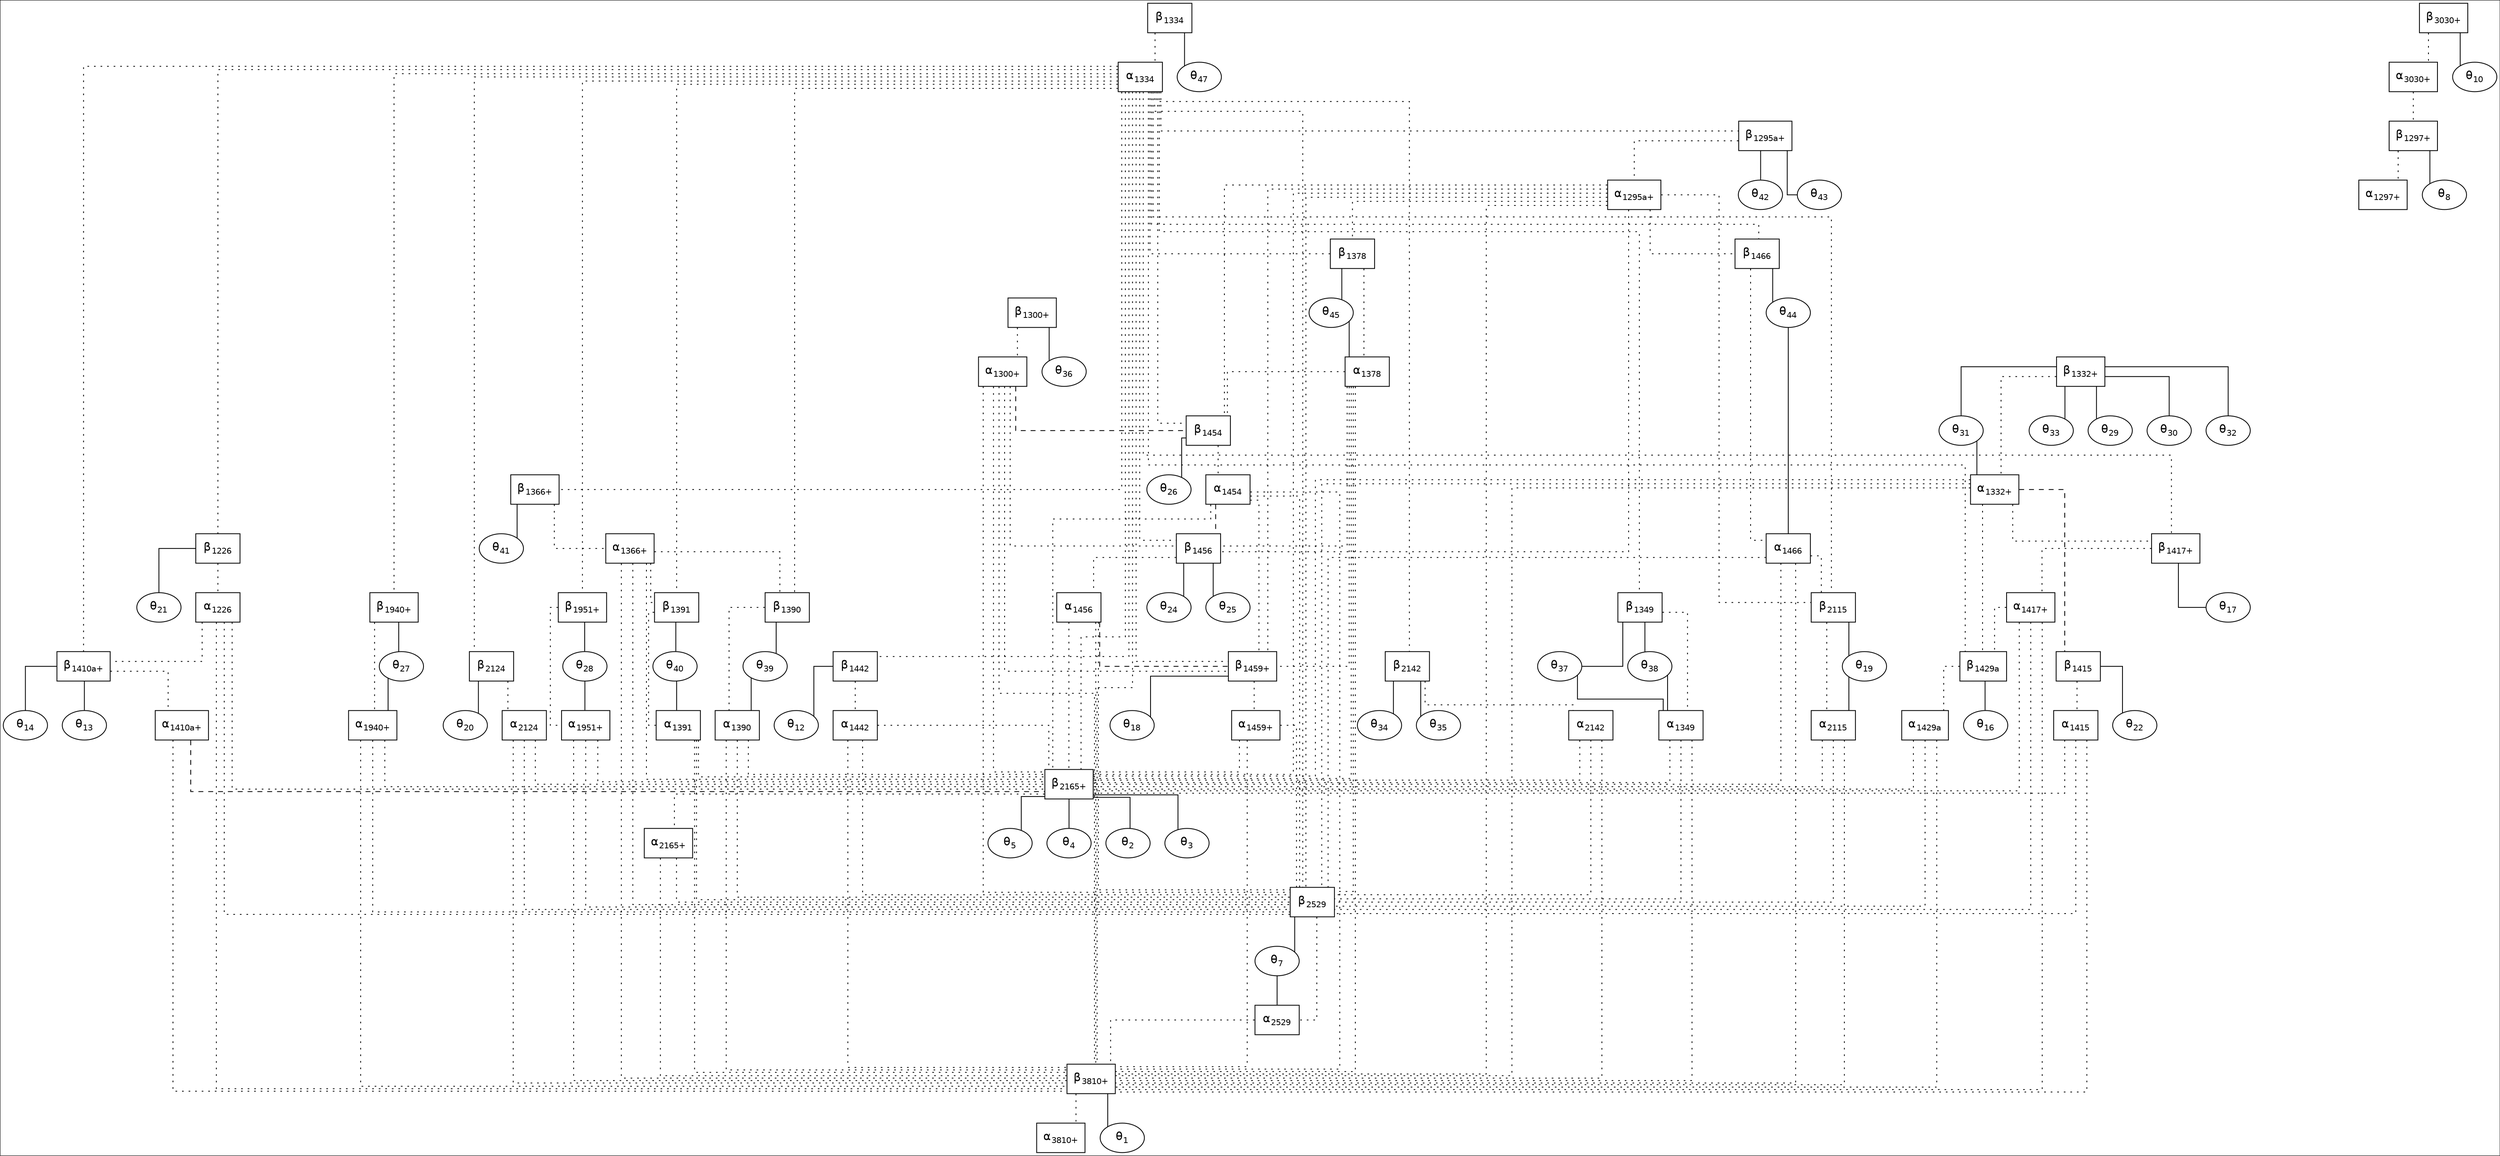 digraph to_dot {
  style="";
  colorscheme=set34;
  dpi="";
  margin="";
  bgcolor="/x11/white";
  fontname=helvetica;
  fontsize=18;
  fontcolor="/x11/black";
  splines=ortho;
  page="";
  size="";
  ratio="";
  label="";
  labelloc="";
  "alpha-3810+" [label=<&alpha;<FONT POINT-SIZE="12"><SUB>3810+</SUB></FONT>>] [shape=box] [style=filled] [fontname=helvetica] [fontsize=14] [colorscheme=set34] [color="/x11/black"] [fillcolor="/x11/white"] [fontcolor="/x11/black"];
  "beta-3810+" [label=<&beta;<FONT POINT-SIZE="12"><SUB>3810+</SUB></FONT>>] [shape=box] [style=filled] [fontname=helvetica] [fontsize=14] [colorscheme=set34] [color="/x11/black"] [fillcolor="/x11/white"] [fontcolor="/x11/black"];
  "theta-1" [label=<&theta;<FONT POINT-SIZE="12"><SUB>1</SUB></FONT>>] [shape=ellipse] [style=filled] [fontname=helvetica] [fontsize=14] [colorscheme=set34] [color="/x11/black"] [fillcolor="/x11/white"] [fontcolor="/x11/black"];
  "alpha-1297+" [label=<&alpha;<FONT POINT-SIZE="12"><SUB>1297+</SUB></FONT>>] [shape=box] [style=filled] [fontname=helvetica] [fontsize=14] [colorscheme=set34] [color="/x11/black"] [fillcolor="/x11/white"] [fontcolor="/x11/black"];
  "beta-1297+" [label=<&beta;<FONT POINT-SIZE="12"><SUB>1297+</SUB></FONT>>] [shape=box] [style=filled] [fontname=helvetica] [fontsize=14] [colorscheme=set34] [color="/x11/black"] [fillcolor="/x11/white"] [fontcolor="/x11/black"];
  "theta-8" [label=<&theta;<FONT POINT-SIZE="12"><SUB>8</SUB></FONT>>] [shape=ellipse] [style=filled] [fontname=helvetica] [fontsize=14] [colorscheme=set34] [color="/x11/black"] [fillcolor="/x11/white"] [fontcolor="/x11/black"];
  "alpha-3030+" [label=<&alpha;<FONT POINT-SIZE="12"><SUB>3030+</SUB></FONT>>] [shape=box] [style=filled] [fontname=helvetica] [fontsize=14] [colorscheme=set34] [color="/x11/black"] [fillcolor="/x11/white"] [fontcolor="/x11/black"];
  "beta-3030+" [label=<&beta;<FONT POINT-SIZE="12"><SUB>3030+</SUB></FONT>>] [shape=box] [style=filled] [fontname=helvetica] [fontsize=14] [colorscheme=set34] [color="/x11/black"] [fillcolor="/x11/white"] [fontcolor="/x11/black"];
  "theta-10" [label=<&theta;<FONT POINT-SIZE="12"><SUB>10</SUB></FONT>>] [shape=ellipse] [style=filled] [fontname=helvetica] [fontsize=14] [colorscheme=set34] [color="/x11/black"] [fillcolor="/x11/white"] [fontcolor="/x11/black"];
  "alpha-2165+" [label=<&alpha;<FONT POINT-SIZE="12"><SUB>2165+</SUB></FONT>>] [shape=box] [style=filled] [fontname=helvetica] [fontsize=14] [colorscheme=set34] [color="/x11/black"] [fillcolor="/x11/white"] [fontcolor="/x11/black"];
  "beta-2165+" [label=<&beta;<FONT POINT-SIZE="12"><SUB>2165+</SUB></FONT>>] [shape=box] [style=filled] [fontname=helvetica] [fontsize=14] [colorscheme=set34] [color="/x11/black"] [fillcolor="/x11/white"] [fontcolor="/x11/black"];
  "theta-5" [label=<&theta;<FONT POINT-SIZE="12"><SUB>5</SUB></FONT>>] [shape=ellipse] [style=filled] [fontname=helvetica] [fontsize=14] [colorscheme=set34] [color="/x11/black"] [fillcolor="/x11/white"] [fontcolor="/x11/black"];
  "theta-4" [label=<&theta;<FONT POINT-SIZE="12"><SUB>4</SUB></FONT>>] [shape=ellipse] [style=filled] [fontname=helvetica] [fontsize=14] [colorscheme=set34] [color="/x11/black"] [fillcolor="/x11/white"] [fontcolor="/x11/black"];
  "theta-2" [label=<&theta;<FONT POINT-SIZE="12"><SUB>2</SUB></FONT>>] [shape=ellipse] [style=filled] [fontname=helvetica] [fontsize=14] [colorscheme=set34] [color="/x11/black"] [fillcolor="/x11/white"] [fontcolor="/x11/black"];
  "theta-3" [label=<&theta;<FONT POINT-SIZE="12"><SUB>3</SUB></FONT>>] [shape=ellipse] [style=filled] [fontname=helvetica] [fontsize=14] [colorscheme=set34] [color="/x11/black"] [fillcolor="/x11/white"] [fontcolor="/x11/black"];
  "alpha-1951+" [label=<&alpha;<FONT POINT-SIZE="12"><SUB>1951+</SUB></FONT>>] [shape=box] [style=filled] [fontname=helvetica] [fontsize=14] [colorscheme=set34] [color="/x11/black"] [fillcolor="/x11/white"] [fontcolor="/x11/black"];
  "beta-1951+" [label=<&beta;<FONT POINT-SIZE="12"><SUB>1951+</SUB></FONT>>] [shape=box] [style=filled] [fontname=helvetica] [fontsize=14] [colorscheme=set34] [color="/x11/black"] [fillcolor="/x11/white"] [fontcolor="/x11/black"];
  "theta-28" [label=<&theta;<FONT POINT-SIZE="12"><SUB>28</SUB></FONT>>] [shape=ellipse] [style=filled] [fontname=helvetica] [fontsize=14] [colorscheme=set34] [color="/x11/black"] [fillcolor="/x11/white"] [fontcolor="/x11/black"];
  "alpha-1940+" [label=<&alpha;<FONT POINT-SIZE="12"><SUB>1940+</SUB></FONT>>] [shape=box] [style=filled] [fontname=helvetica] [fontsize=14] [colorscheme=set34] [color="/x11/black"] [fillcolor="/x11/white"] [fontcolor="/x11/black"];
  "beta-1940+" [label=<&beta;<FONT POINT-SIZE="12"><SUB>1940+</SUB></FONT>>] [shape=box] [style=filled] [fontname=helvetica] [fontsize=14] [colorscheme=set34] [color="/x11/black"] [fillcolor="/x11/white"] [fontcolor="/x11/black"];
  "theta-27" [label=<&theta;<FONT POINT-SIZE="12"><SUB>27</SUB></FONT>>] [shape=ellipse] [style=filled] [fontname=helvetica] [fontsize=14] [colorscheme=set34] [color="/x11/black"] [fillcolor="/x11/white"] [fontcolor="/x11/black"];
  "alpha-1459+" [label=<&alpha;<FONT POINT-SIZE="12"><SUB>1459+</SUB></FONT>>] [shape=box] [style=filled] [fontname=helvetica] [fontsize=14] [colorscheme=set34] [color="/x11/black"] [fillcolor="/x11/white"] [fontcolor="/x11/black"];
  "beta-1459+" [label=<&beta;<FONT POINT-SIZE="12"><SUB>1459+</SUB></FONT>>] [shape=box] [style=filled] [fontname=helvetica] [fontsize=14] [colorscheme=set34] [color="/x11/black"] [fillcolor="/x11/white"] [fontcolor="/x11/black"];
  "theta-18" [label=<&theta;<FONT POINT-SIZE="12"><SUB>18</SUB></FONT>>] [shape=ellipse] [style=filled] [fontname=helvetica] [fontsize=14] [colorscheme=set34] [color="/x11/black"] [fillcolor="/x11/white"] [fontcolor="/x11/black"];
  "alpha-1429a" [label=<&alpha;<FONT POINT-SIZE="12"><SUB>1429a</SUB></FONT>>] [shape=box] [style=filled] [fontname=helvetica] [fontsize=14] [colorscheme=set34] [color="/x11/black"] [fillcolor="/x11/white"] [fontcolor="/x11/black"];
  "beta-1429a" [label=<&beta;<FONT POINT-SIZE="12"><SUB>1429a</SUB></FONT>>] [shape=box] [style=filled] [fontname=helvetica] [fontsize=14] [colorscheme=set34] [color="/x11/black"] [fillcolor="/x11/white"] [fontcolor="/x11/black"];
  "theta-16" [label=<&theta;<FONT POINT-SIZE="12"><SUB>16</SUB></FONT>>] [shape=ellipse] [style=filled] [fontname=helvetica] [fontsize=14] [colorscheme=set34] [color="/x11/black"] [fillcolor="/x11/white"] [fontcolor="/x11/black"];
  "alpha-1417+" [label=<&alpha;<FONT POINT-SIZE="12"><SUB>1417+</SUB></FONT>>] [shape=box] [style=filled] [fontname=helvetica] [fontsize=14] [colorscheme=set34] [color="/x11/black"] [fillcolor="/x11/white"] [fontcolor="/x11/black"];
  "beta-1417+" [label=<&beta;<FONT POINT-SIZE="12"><SUB>1417+</SUB></FONT>>] [shape=box] [style=filled] [fontname=helvetica] [fontsize=14] [colorscheme=set34] [color="/x11/black"] [fillcolor="/x11/white"] [fontcolor="/x11/black"];
  "theta-17" [label=<&theta;<FONT POINT-SIZE="12"><SUB>17</SUB></FONT>>] [shape=ellipse] [style=filled] [fontname=helvetica] [fontsize=14] [colorscheme=set34] [color="/x11/black"] [fillcolor="/x11/white"] [fontcolor="/x11/black"];
  "alpha-1410a+" [label=<&alpha;<FONT POINT-SIZE="12"><SUB>1410a+</SUB></FONT>>] [shape=box] [style=filled] [fontname=helvetica] [fontsize=14] [colorscheme=set34] [color="/x11/black"] [fillcolor="/x11/white"] [fontcolor="/x11/black"];
  "beta-1410a+" [label=<&beta;<FONT POINT-SIZE="12"><SUB>1410a+</SUB></FONT>>] [shape=box] [style=filled] [fontname=helvetica] [fontsize=14] [colorscheme=set34] [color="/x11/black"] [fillcolor="/x11/white"] [fontcolor="/x11/black"];
  "theta-13" [label=<&theta;<FONT POINT-SIZE="12"><SUB>13</SUB></FONT>>] [shape=ellipse] [style=filled] [fontname=helvetica] [fontsize=14] [colorscheme=set34] [color="/x11/black"] [fillcolor="/x11/white"] [fontcolor="/x11/black"];
  "alpha-1300+" [label=<&alpha;<FONT POINT-SIZE="12"><SUB>1300+</SUB></FONT>>] [shape=box] [style=filled] [fontname=helvetica] [fontsize=14] [colorscheme=set34] [color="/x11/black"] [fillcolor="/x11/white"] [fontcolor="/x11/black"];
  "beta-1300+" [label=<&beta;<FONT POINT-SIZE="12"><SUB>1300+</SUB></FONT>>] [shape=box] [style=filled] [fontname=helvetica] [fontsize=14] [colorscheme=set34] [color="/x11/black"] [fillcolor="/x11/white"] [fontcolor="/x11/black"];
  "theta-36" [label=<&theta;<FONT POINT-SIZE="12"><SUB>36</SUB></FONT>>] [shape=ellipse] [style=filled] [fontname=helvetica] [fontsize=14] [colorscheme=set34] [color="/x11/black"] [fillcolor="/x11/white"] [fontcolor="/x11/black"];
  "alpha-1366+" [label=<&alpha;<FONT POINT-SIZE="12"><SUB>1366+</SUB></FONT>>] [shape=box] [style=filled] [fontname=helvetica] [fontsize=14] [colorscheme=set34] [color="/x11/black"] [fillcolor="/x11/white"] [fontcolor="/x11/black"];
  "beta-1366+" [label=<&beta;<FONT POINT-SIZE="12"><SUB>1366+</SUB></FONT>>] [shape=box] [style=filled] [fontname=helvetica] [fontsize=14] [colorscheme=set34] [color="/x11/black"] [fillcolor="/x11/white"] [fontcolor="/x11/black"];
  "theta-41" [label=<&theta;<FONT POINT-SIZE="12"><SUB>41</SUB></FONT>>] [shape=ellipse] [style=filled] [fontname=helvetica] [fontsize=14] [colorscheme=set34] [color="/x11/black"] [fillcolor="/x11/white"] [fontcolor="/x11/black"];
  "alpha-1295a+" [label=<&alpha;<FONT POINT-SIZE="12"><SUB>1295a+</SUB></FONT>>] [shape=box] [style=filled] [fontname=helvetica] [fontsize=14] [colorscheme=set34] [color="/x11/black"] [fillcolor="/x11/white"] [fontcolor="/x11/black"];
  "beta-1295a+" [label=<&beta;<FONT POINT-SIZE="12"><SUB>1295a+</SUB></FONT>>] [shape=box] [style=filled] [fontname=helvetica] [fontsize=14] [colorscheme=set34] [color="/x11/black"] [fillcolor="/x11/white"] [fontcolor="/x11/black"];
  "theta-42" [label=<&theta;<FONT POINT-SIZE="12"><SUB>42</SUB></FONT>>] [shape=ellipse] [style=filled] [fontname=helvetica] [fontsize=14] [colorscheme=set34] [color="/x11/black"] [fillcolor="/x11/white"] [fontcolor="/x11/black"];
  "theta-43" [label=<&theta;<FONT POINT-SIZE="12"><SUB>43</SUB></FONT>>] [shape=ellipse] [style=filled] [fontname=helvetica] [fontsize=14] [colorscheme=set34] [color="/x11/black"] [fillcolor="/x11/white"] [fontcolor="/x11/black"];
  "alpha-1332+" [label=<&alpha;<FONT POINT-SIZE="12"><SUB>1332+</SUB></FONT>>] [shape=box] [style=filled] [fontname=helvetica] [fontsize=14] [colorscheme=set34] [color="/x11/black"] [fillcolor="/x11/white"] [fontcolor="/x11/black"];
  "beta-1332+" [label=<&beta;<FONT POINT-SIZE="12"><SUB>1332+</SUB></FONT>>] [shape=box] [style=filled] [fontname=helvetica] [fontsize=14] [colorscheme=set34] [color="/x11/black"] [fillcolor="/x11/white"] [fontcolor="/x11/black"];
  "theta-33" [label=<&theta;<FONT POINT-SIZE="12"><SUB>33</SUB></FONT>>] [shape=ellipse] [style=filled] [fontname=helvetica] [fontsize=14] [colorscheme=set34] [color="/x11/black"] [fillcolor="/x11/white"] [fontcolor="/x11/black"];
  "theta-29" [label=<&theta;<FONT POINT-SIZE="12"><SUB>29</SUB></FONT>>] [shape=ellipse] [style=filled] [fontname=helvetica] [fontsize=14] [colorscheme=set34] [color="/x11/black"] [fillcolor="/x11/white"] [fontcolor="/x11/black"];
  "theta-30" [label=<&theta;<FONT POINT-SIZE="12"><SUB>30</SUB></FONT>>] [shape=ellipse] [style=filled] [fontname=helvetica] [fontsize=14] [colorscheme=set34] [color="/x11/black"] [fillcolor="/x11/white"] [fontcolor="/x11/black"];
  "theta-31" [label=<&theta;<FONT POINT-SIZE="12"><SUB>31</SUB></FONT>>] [shape=ellipse] [style=filled] [fontname=helvetica] [fontsize=14] [colorscheme=set34] [color="/x11/black"] [fillcolor="/x11/white"] [fontcolor="/x11/black"];
  "theta-32" [label=<&theta;<FONT POINT-SIZE="12"><SUB>32</SUB></FONT>>] [shape=ellipse] [style=filled] [fontname=helvetica] [fontsize=14] [colorscheme=set34] [color="/x11/black"] [fillcolor="/x11/white"] [fontcolor="/x11/black"];
  "alpha-2529" [label=<&alpha;<FONT POINT-SIZE="12"><SUB>2529</SUB></FONT>>] [shape=box] [style=filled] [fontname=helvetica] [fontsize=14] [colorscheme=set34] [color="/x11/black"] [fillcolor="/x11/white"] [fontcolor="/x11/black"];
  "beta-2529" [label=<&beta;<FONT POINT-SIZE="12"><SUB>2529</SUB></FONT>>] [shape=box] [style=filled] [fontname=helvetica] [fontsize=14] [colorscheme=set34] [color="/x11/black"] [fillcolor="/x11/white"] [fontcolor="/x11/black"];
  "theta-7" [label=<&theta;<FONT POINT-SIZE="12"><SUB>7</SUB></FONT>>] [shape=ellipse] [style=filled] [fontname=helvetica] [fontsize=14] [colorscheme=set34] [color="/x11/black"] [fillcolor="/x11/white"] [fontcolor="/x11/black"];
  "alpha-1442" [label=<&alpha;<FONT POINT-SIZE="12"><SUB>1442</SUB></FONT>>] [shape=box] [style=filled] [fontname=helvetica] [fontsize=14] [colorscheme=set34] [color="/x11/black"] [fillcolor="/x11/white"] [fontcolor="/x11/black"];
  "beta-1442" [label=<&beta;<FONT POINT-SIZE="12"><SUB>1442</SUB></FONT>>] [shape=box] [style=filled] [fontname=helvetica] [fontsize=14] [colorscheme=set34] [color="/x11/black"] [fillcolor="/x11/white"] [fontcolor="/x11/black"];
  "theta-12" [label=<&theta;<FONT POINT-SIZE="12"><SUB>12</SUB></FONT>>] [shape=ellipse] [style=filled] [fontname=helvetica] [fontsize=14] [colorscheme=set34] [color="/x11/black"] [fillcolor="/x11/white"] [fontcolor="/x11/black"];
  "theta-14" [label=<&theta;<FONT POINT-SIZE="12"><SUB>14</SUB></FONT>>] [shape=ellipse] [style=filled] [fontname=helvetica] [fontsize=14] [colorscheme=set34] [color="/x11/black"] [fillcolor="/x11/white"] [fontcolor="/x11/black"];
  "alpha-2115" [label=<&alpha;<FONT POINT-SIZE="12"><SUB>2115</SUB></FONT>>] [shape=box] [style=filled] [fontname=helvetica] [fontsize=14] [colorscheme=set34] [color="/x11/black"] [fillcolor="/x11/white"] [fontcolor="/x11/black"];
  "beta-2115" [label=<&beta;<FONT POINT-SIZE="12"><SUB>2115</SUB></FONT>>] [shape=box] [style=filled] [fontname=helvetica] [fontsize=14] [colorscheme=set34] [color="/x11/black"] [fillcolor="/x11/white"] [fontcolor="/x11/black"];
  "theta-19" [label=<&theta;<FONT POINT-SIZE="12"><SUB>19</SUB></FONT>>] [shape=ellipse] [style=filled] [fontname=helvetica] [fontsize=14] [colorscheme=set34] [color="/x11/black"] [fillcolor="/x11/white"] [fontcolor="/x11/black"];
  "alpha-2124" [label=<&alpha;<FONT POINT-SIZE="12"><SUB>2124</SUB></FONT>>] [shape=box] [style=filled] [fontname=helvetica] [fontsize=14] [colorscheme=set34] [color="/x11/black"] [fillcolor="/x11/white"] [fontcolor="/x11/black"];
  "beta-2124" [label=<&beta;<FONT POINT-SIZE="12"><SUB>2124</SUB></FONT>>] [shape=box] [style=filled] [fontname=helvetica] [fontsize=14] [colorscheme=set34] [color="/x11/black"] [fillcolor="/x11/white"] [fontcolor="/x11/black"];
  "theta-20" [label=<&theta;<FONT POINT-SIZE="12"><SUB>20</SUB></FONT>>] [shape=ellipse] [style=filled] [fontname=helvetica] [fontsize=14] [colorscheme=set34] [color="/x11/black"] [fillcolor="/x11/white"] [fontcolor="/x11/black"];
  "alpha-1226" [label=<&alpha;<FONT POINT-SIZE="12"><SUB>1226</SUB></FONT>>] [shape=box] [style=filled] [fontname=helvetica] [fontsize=14] [colorscheme=set34] [color="/x11/black"] [fillcolor="/x11/white"] [fontcolor="/x11/black"];
  "beta-1226" [label=<&beta;<FONT POINT-SIZE="12"><SUB>1226</SUB></FONT>>] [shape=box] [style=filled] [fontname=helvetica] [fontsize=14] [colorscheme=set34] [color="/x11/black"] [fillcolor="/x11/white"] [fontcolor="/x11/black"];
  "theta-21" [label=<&theta;<FONT POINT-SIZE="12"><SUB>21</SUB></FONT>>] [shape=ellipse] [style=filled] [fontname=helvetica] [fontsize=14] [colorscheme=set34] [color="/x11/black"] [fillcolor="/x11/white"] [fontcolor="/x11/black"];
  "alpha-1415" [label=<&alpha;<FONT POINT-SIZE="12"><SUB>1415</SUB></FONT>>] [shape=box] [style=filled] [fontname=helvetica] [fontsize=14] [colorscheme=set34] [color="/x11/black"] [fillcolor="/x11/white"] [fontcolor="/x11/black"];
  "beta-1415" [label=<&beta;<FONT POINT-SIZE="12"><SUB>1415</SUB></FONT>>] [shape=box] [style=filled] [fontname=helvetica] [fontsize=14] [colorscheme=set34] [color="/x11/black"] [fillcolor="/x11/white"] [fontcolor="/x11/black"];
  "theta-22" [label=<&theta;<FONT POINT-SIZE="12"><SUB>22</SUB></FONT>>] [shape=ellipse] [style=filled] [fontname=helvetica] [fontsize=14] [colorscheme=set34] [color="/x11/black"] [fillcolor="/x11/white"] [fontcolor="/x11/black"];
  "alpha-1456" [label=<&alpha;<FONT POINT-SIZE="12"><SUB>1456</SUB></FONT>>] [shape=box] [style=filled] [fontname=helvetica] [fontsize=14] [colorscheme=set34] [color="/x11/black"] [fillcolor="/x11/white"] [fontcolor="/x11/black"];
  "beta-1456" [label=<&beta;<FONT POINT-SIZE="12"><SUB>1456</SUB></FONT>>] [shape=box] [style=filled] [fontname=helvetica] [fontsize=14] [colorscheme=set34] [color="/x11/black"] [fillcolor="/x11/white"] [fontcolor="/x11/black"];
  "theta-24" [label=<&theta;<FONT POINT-SIZE="12"><SUB>24</SUB></FONT>>] [shape=ellipse] [style=filled] [fontname=helvetica] [fontsize=14] [colorscheme=set34] [color="/x11/black"] [fillcolor="/x11/white"] [fontcolor="/x11/black"];
  "theta-25" [label=<&theta;<FONT POINT-SIZE="12"><SUB>25</SUB></FONT>>] [shape=ellipse] [style=filled] [fontname=helvetica] [fontsize=14] [colorscheme=set34] [color="/x11/black"] [fillcolor="/x11/white"] [fontcolor="/x11/black"];
  "alpha-1454" [label=<&alpha;<FONT POINT-SIZE="12"><SUB>1454</SUB></FONT>>] [shape=box] [style=filled] [fontname=helvetica] [fontsize=14] [colorscheme=set34] [color="/x11/black"] [fillcolor="/x11/white"] [fontcolor="/x11/black"];
  "beta-1454" [label=<&beta;<FONT POINT-SIZE="12"><SUB>1454</SUB></FONT>>] [shape=box] [style=filled] [fontname=helvetica] [fontsize=14] [colorscheme=set34] [color="/x11/black"] [fillcolor="/x11/white"] [fontcolor="/x11/black"];
  "theta-26" [label=<&theta;<FONT POINT-SIZE="12"><SUB>26</SUB></FONT>>] [shape=ellipse] [style=filled] [fontname=helvetica] [fontsize=14] [colorscheme=set34] [color="/x11/black"] [fillcolor="/x11/white"] [fontcolor="/x11/black"];
  "alpha-2142" [label=<&alpha;<FONT POINT-SIZE="12"><SUB>2142</SUB></FONT>>] [shape=box] [style=filled] [fontname=helvetica] [fontsize=14] [colorscheme=set34] [color="/x11/black"] [fillcolor="/x11/white"] [fontcolor="/x11/black"];
  "beta-2142" [label=<&beta;<FONT POINT-SIZE="12"><SUB>2142</SUB></FONT>>] [shape=box] [style=filled] [fontname=helvetica] [fontsize=14] [colorscheme=set34] [color="/x11/black"] [fillcolor="/x11/white"] [fontcolor="/x11/black"];
  "theta-34" [label=<&theta;<FONT POINT-SIZE="12"><SUB>34</SUB></FONT>>] [shape=ellipse] [style=filled] [fontname=helvetica] [fontsize=14] [colorscheme=set34] [color="/x11/black"] [fillcolor="/x11/white"] [fontcolor="/x11/black"];
  "theta-35" [label=<&theta;<FONT POINT-SIZE="12"><SUB>35</SUB></FONT>>] [shape=ellipse] [style=filled] [fontname=helvetica] [fontsize=14] [colorscheme=set34] [color="/x11/black"] [fillcolor="/x11/white"] [fontcolor="/x11/black"];
  "alpha-1349" [label=<&alpha;<FONT POINT-SIZE="12"><SUB>1349</SUB></FONT>>] [shape=box] [style=filled] [fontname=helvetica] [fontsize=14] [colorscheme=set34] [color="/x11/black"] [fillcolor="/x11/white"] [fontcolor="/x11/black"];
  "beta-1349" [label=<&beta;<FONT POINT-SIZE="12"><SUB>1349</SUB></FONT>>] [shape=box] [style=filled] [fontname=helvetica] [fontsize=14] [colorscheme=set34] [color="/x11/black"] [fillcolor="/x11/white"] [fontcolor="/x11/black"];
  "theta-37" [label=<&theta;<FONT POINT-SIZE="12"><SUB>37</SUB></FONT>>] [shape=ellipse] [style=filled] [fontname=helvetica] [fontsize=14] [colorscheme=set34] [color="/x11/black"] [fillcolor="/x11/white"] [fontcolor="/x11/black"];
  "theta-38" [label=<&theta;<FONT POINT-SIZE="12"><SUB>38</SUB></FONT>>] [shape=ellipse] [style=filled] [fontname=helvetica] [fontsize=14] [colorscheme=set34] [color="/x11/black"] [fillcolor="/x11/white"] [fontcolor="/x11/black"];
  "alpha-1390" [label=<&alpha;<FONT POINT-SIZE="12"><SUB>1390</SUB></FONT>>] [shape=box] [style=filled] [fontname=helvetica] [fontsize=14] [colorscheme=set34] [color="/x11/black"] [fillcolor="/x11/white"] [fontcolor="/x11/black"];
  "beta-1390" [label=<&beta;<FONT POINT-SIZE="12"><SUB>1390</SUB></FONT>>] [shape=box] [style=filled] [fontname=helvetica] [fontsize=14] [colorscheme=set34] [color="/x11/black"] [fillcolor="/x11/white"] [fontcolor="/x11/black"];
  "theta-39" [label=<&theta;<FONT POINT-SIZE="12"><SUB>39</SUB></FONT>>] [shape=ellipse] [style=filled] [fontname=helvetica] [fontsize=14] [colorscheme=set34] [color="/x11/black"] [fillcolor="/x11/white"] [fontcolor="/x11/black"];
  "alpha-1391" [label=<&alpha;<FONT POINT-SIZE="12"><SUB>1391</SUB></FONT>>] [shape=box] [style=filled] [fontname=helvetica] [fontsize=14] [colorscheme=set34] [color="/x11/black"] [fillcolor="/x11/white"] [fontcolor="/x11/black"];
  "beta-1391" [label=<&beta;<FONT POINT-SIZE="12"><SUB>1391</SUB></FONT>>] [shape=box] [style=filled] [fontname=helvetica] [fontsize=14] [colorscheme=set34] [color="/x11/black"] [fillcolor="/x11/white"] [fontcolor="/x11/black"];
  "theta-40" [label=<&theta;<FONT POINT-SIZE="12"><SUB>40</SUB></FONT>>] [shape=ellipse] [style=filled] [fontname=helvetica] [fontsize=14] [colorscheme=set34] [color="/x11/black"] [fillcolor="/x11/white"] [fontcolor="/x11/black"];
  "alpha-1466" [label=<&alpha;<FONT POINT-SIZE="12"><SUB>1466</SUB></FONT>>] [shape=box] [style=filled] [fontname=helvetica] [fontsize=14] [colorscheme=set34] [color="/x11/black"] [fillcolor="/x11/white"] [fontcolor="/x11/black"];
  "beta-1466" [label=<&beta;<FONT POINT-SIZE="12"><SUB>1466</SUB></FONT>>] [shape=box] [style=filled] [fontname=helvetica] [fontsize=14] [colorscheme=set34] [color="/x11/black"] [fillcolor="/x11/white"] [fontcolor="/x11/black"];
  "theta-44" [label=<&theta;<FONT POINT-SIZE="12"><SUB>44</SUB></FONT>>] [shape=ellipse] [style=filled] [fontname=helvetica] [fontsize=14] [colorscheme=set34] [color="/x11/black"] [fillcolor="/x11/white"] [fontcolor="/x11/black"];
  "alpha-1378" [label=<&alpha;<FONT POINT-SIZE="12"><SUB>1378</SUB></FONT>>] [shape=box] [style=filled] [fontname=helvetica] [fontsize=14] [colorscheme=set34] [color="/x11/black"] [fillcolor="/x11/white"] [fontcolor="/x11/black"];
  "beta-1378" [label=<&beta;<FONT POINT-SIZE="12"><SUB>1378</SUB></FONT>>] [shape=box] [style=filled] [fontname=helvetica] [fontsize=14] [colorscheme=set34] [color="/x11/black"] [fillcolor="/x11/white"] [fontcolor="/x11/black"];
  "theta-45" [label=<&theta;<FONT POINT-SIZE="12"><SUB>45</SUB></FONT>>] [shape=ellipse] [style=filled] [fontname=helvetica] [fontsize=14] [colorscheme=set34] [color="/x11/black"] [fillcolor="/x11/white"] [fontcolor="/x11/black"];
  "alpha-1334" [label=<&alpha;<FONT POINT-SIZE="12"><SUB>1334</SUB></FONT>>] [shape=box] [style=filled] [fontname=helvetica] [fontsize=14] [colorscheme=set34] [color="/x11/black"] [fillcolor="/x11/white"] [fontcolor="/x11/black"];
  "beta-1334" [label=<&beta;<FONT POINT-SIZE="12"><SUB>1334</SUB></FONT>>] [shape=box] [style=filled] [fontname=helvetica] [fontsize=14] [colorscheme=set34] [color="/x11/black"] [fillcolor="/x11/white"] [fontcolor="/x11/black"];
  "theta-47" [label=<&theta;<FONT POINT-SIZE="12"><SUB>47</SUB></FONT>>] [shape=ellipse] [style=filled] [fontname=helvetica] [fontsize=14] [colorscheme=set34] [color="/x11/black"] [fillcolor="/x11/white"] [fontcolor="/x11/black"];
 "beta-3810+" -> "alpha-3810+" [style=dotted] [label=""] [arrowhead=none] [colorscheme=set34] [color="/x11/black"] [fontname=helvetica] [fontsize=14] [fontcolor="/x11/black"];
 "beta-1297+" -> "alpha-1297+" [style=dotted] [label=""] [arrowhead=none] [colorscheme=set34] [color="/x11/black"] [fontname=helvetica] [fontsize=14] [fontcolor="/x11/black"];
 "beta-3030+" -> "alpha-3030+" [style=dotted] [label=""] [arrowhead=none] [colorscheme=set34] [color="/x11/black"] [fontname=helvetica] [fontsize=14] [fontcolor="/x11/black"];
 "beta-2165+" -> "alpha-2165+" [style=dotted] [label=""] [arrowhead=none] [colorscheme=set34] [color="/x11/black"] [fontname=helvetica] [fontsize=14] [fontcolor="/x11/black"];
 "beta-1951+" -> "alpha-1951+" [style=dotted] [label=""] [arrowhead=none] [colorscheme=set34] [color="/x11/black"] [fontname=helvetica] [fontsize=14] [fontcolor="/x11/black"];
 "beta-1940+" -> "alpha-1940+" [style=dotted] [label=""] [arrowhead=none] [colorscheme=set34] [color="/x11/black"] [fontname=helvetica] [fontsize=14] [fontcolor="/x11/black"];
 "beta-1459+" -> "alpha-1459+" [style=dotted] [label=""] [arrowhead=none] [colorscheme=set34] [color="/x11/black"] [fontname=helvetica] [fontsize=14] [fontcolor="/x11/black"];
 "beta-1429a" -> "alpha-1429a" [style=dotted] [label=""] [arrowhead=none] [colorscheme=set34] [color="/x11/black"] [fontname=helvetica] [fontsize=14] [fontcolor="/x11/black"];
 "beta-1417+" -> "alpha-1417+" [style=dotted] [label=""] [arrowhead=none] [colorscheme=set34] [color="/x11/black"] [fontname=helvetica] [fontsize=14] [fontcolor="/x11/black"];
 "beta-1410a+" -> "alpha-1410a+" [style=dotted] [label=""] [arrowhead=none] [colorscheme=set34] [color="/x11/black"] [fontname=helvetica] [fontsize=14] [fontcolor="/x11/black"];
 "beta-1300+" -> "alpha-1300+" [style=dotted] [label=""] [arrowhead=none] [colorscheme=set34] [color="/x11/black"] [fontname=helvetica] [fontsize=14] [fontcolor="/x11/black"];
 "beta-1366+" -> "alpha-1366+" [style=dotted] [label=""] [arrowhead=none] [colorscheme=set34] [color="/x11/black"] [fontname=helvetica] [fontsize=14] [fontcolor="/x11/black"];
 "beta-1295a+" -> "alpha-1295a+" [style=dotted] [label=""] [arrowhead=none] [colorscheme=set34] [color="/x11/black"] [fontname=helvetica] [fontsize=14] [fontcolor="/x11/black"];
 "beta-1332+" -> "alpha-1332+" [style=dotted] [label=""] [arrowhead=none] [colorscheme=set34] [color="/x11/black"] [fontname=helvetica] [fontsize=14] [fontcolor="/x11/black"];
 "beta-2529" -> "alpha-2529" [style=dotted] [label=""] [arrowhead=none] [colorscheme=set34] [color="/x11/black"] [fontname=helvetica] [fontsize=14] [fontcolor="/x11/black"];
 "beta-1442" -> "alpha-1442" [style=dotted] [label=""] [arrowhead=none] [colorscheme=set34] [color="/x11/black"] [fontname=helvetica] [fontsize=14] [fontcolor="/x11/black"];
 "beta-2115" -> "alpha-2115" [style=dotted] [label=""] [arrowhead=none] [colorscheme=set34] [color="/x11/black"] [fontname=helvetica] [fontsize=14] [fontcolor="/x11/black"];
 "beta-2124" -> "alpha-2124" [style=dotted] [label=""] [arrowhead=none] [colorscheme=set34] [color="/x11/black"] [fontname=helvetica] [fontsize=14] [fontcolor="/x11/black"];
 "beta-1226" -> "alpha-1226" [style=dotted] [label=""] [arrowhead=none] [colorscheme=set34] [color="/x11/black"] [fontname=helvetica] [fontsize=14] [fontcolor="/x11/black"];
 "beta-1415" -> "alpha-1415" [style=dotted] [label=""] [arrowhead=none] [colorscheme=set34] [color="/x11/black"] [fontname=helvetica] [fontsize=14] [fontcolor="/x11/black"];
 "beta-1456" -> "alpha-1456" [style=dotted] [label=""] [arrowhead=none] [colorscheme=set34] [color="/x11/black"] [fontname=helvetica] [fontsize=14] [fontcolor="/x11/black"];
 "beta-1454" -> "alpha-1454" [style=dotted] [label=""] [arrowhead=none] [colorscheme=set34] [color="/x11/black"] [fontname=helvetica] [fontsize=14] [fontcolor="/x11/black"];
 "beta-2142" -> "alpha-2142" [style=dotted] [label=""] [arrowhead=none] [colorscheme=set34] [color="/x11/black"] [fontname=helvetica] [fontsize=14] [fontcolor="/x11/black"];
 "beta-1349" -> "alpha-1349" [style=dotted] [label=""] [arrowhead=none] [colorscheme=set34] [color="/x11/black"] [fontname=helvetica] [fontsize=14] [fontcolor="/x11/black"];
 "beta-1390" -> "alpha-1390" [style=dotted] [label=""] [arrowhead=none] [colorscheme=set34] [color="/x11/black"] [fontname=helvetica] [fontsize=14] [fontcolor="/x11/black"];
 "beta-1391" -> "alpha-1391" [style=dotted] [label=""] [arrowhead=none] [colorscheme=set34] [color="/x11/black"] [fontname=helvetica] [fontsize=14] [fontcolor="/x11/black"];
 "beta-1466" -> "alpha-1466" [style=dotted] [label=""] [arrowhead=none] [colorscheme=set34] [color="/x11/black"] [fontname=helvetica] [fontsize=14] [fontcolor="/x11/black"];
 "beta-1378" -> "alpha-1378" [style=dotted] [label=""] [arrowhead=none] [colorscheme=set34] [color="/x11/black"] [fontname=helvetica] [fontsize=14] [fontcolor="/x11/black"];
 "beta-1334" -> "alpha-1334" [style=dotted] [label=""] [arrowhead=none] [colorscheme=set34] [color="/x11/black"] [fontname=helvetica] [fontsize=14] [fontcolor="/x11/black"];
 "beta-3810+" -> "theta-1" [style=solid] [label=""] [arrowhead=none] [colorscheme=set34] [color="/x11/black"] [fontname=helvetica] [fontsize=14] [fontcolor="/x11/black"];
 "beta-1297+" -> "theta-8" [style=solid] [label=""] [arrowhead=none] [colorscheme=set34] [color="/x11/black"] [fontname=helvetica] [fontsize=14] [fontcolor="/x11/black"];
 "beta-3030+" -> "theta-10" [style=solid] [label=""] [arrowhead=none] [colorscheme=set34] [color="/x11/black"] [fontname=helvetica] [fontsize=14] [fontcolor="/x11/black"];
 "beta-2165+" -> "theta-5" [style=solid] [label=""] [arrowhead=none] [colorscheme=set34] [color="/x11/black"] [fontname=helvetica] [fontsize=14] [fontcolor="/x11/black"];
 "beta-2165+" -> "theta-4" [style=solid] [label=""] [arrowhead=none] [colorscheme=set34] [color="/x11/black"] [fontname=helvetica] [fontsize=14] [fontcolor="/x11/black"];
 "beta-2165+" -> "theta-2" [style=solid] [label=""] [arrowhead=none] [colorscheme=set34] [color="/x11/black"] [fontname=helvetica] [fontsize=14] [fontcolor="/x11/black"];
 "beta-2165+" -> "theta-3" [style=solid] [label=""] [arrowhead=none] [colorscheme=set34] [color="/x11/black"] [fontname=helvetica] [fontsize=14] [fontcolor="/x11/black"];
 "beta-1951+" -> "theta-28" [style=solid] [label=""] [arrowhead=none] [colorscheme=set34] [color="/x11/black"] [fontname=helvetica] [fontsize=14] [fontcolor="/x11/black"];
 "theta-28" -> "alpha-1951+" [style=solid] [label=""] [arrowhead=none] [colorscheme=set34] [color="/x11/black"] [fontname=helvetica] [fontsize=14] [fontcolor="/x11/black"];
 "beta-1940+" -> "theta-27" [style=solid] [label=""] [arrowhead=none] [colorscheme=set34] [color="/x11/black"] [fontname=helvetica] [fontsize=14] [fontcolor="/x11/black"];
 "theta-27" -> "alpha-1940+" [style=solid] [label=""] [arrowhead=none] [colorscheme=set34] [color="/x11/black"] [fontname=helvetica] [fontsize=14] [fontcolor="/x11/black"];
 "beta-1459+" -> "theta-18" [style=solid] [label=""] [arrowhead=none] [colorscheme=set34] [color="/x11/black"] [fontname=helvetica] [fontsize=14] [fontcolor="/x11/black"];
 "beta-1429a" -> "theta-16" [style=solid] [label=""] [arrowhead=none] [colorscheme=set34] [color="/x11/black"] [fontname=helvetica] [fontsize=14] [fontcolor="/x11/black"];
 "beta-1417+" -> "theta-17" [style=solid] [label=""] [arrowhead=none] [colorscheme=set34] [color="/x11/black"] [fontname=helvetica] [fontsize=14] [fontcolor="/x11/black"];
 "beta-1410a+" -> "theta-13" [style=solid] [label=""] [arrowhead=none] [colorscheme=set34] [color="/x11/black"] [fontname=helvetica] [fontsize=14] [fontcolor="/x11/black"];
 "beta-1300+" -> "theta-36" [style=solid] [label=""] [arrowhead=none] [colorscheme=set34] [color="/x11/black"] [fontname=helvetica] [fontsize=14] [fontcolor="/x11/black"];
 "beta-1366+" -> "theta-41" [style=solid] [label=""] [arrowhead=none] [colorscheme=set34] [color="/x11/black"] [fontname=helvetica] [fontsize=14] [fontcolor="/x11/black"];
 "beta-1295a+" -> "theta-42" [style=solid] [label=""] [arrowhead=none] [colorscheme=set34] [color="/x11/black"] [fontname=helvetica] [fontsize=14] [fontcolor="/x11/black"];
 "beta-1295a+" -> "theta-43" [style=solid] [label=""] [arrowhead=none] [colorscheme=set34] [color="/x11/black"] [fontname=helvetica] [fontsize=14] [fontcolor="/x11/black"];
 "beta-1332+" -> "theta-33" [style=solid] [label=""] [arrowhead=none] [colorscheme=set34] [color="/x11/black"] [fontname=helvetica] [fontsize=14] [fontcolor="/x11/black"];
 "beta-1332+" -> "theta-29" [style=solid] [label=""] [arrowhead=none] [colorscheme=set34] [color="/x11/black"] [fontname=helvetica] [fontsize=14] [fontcolor="/x11/black"];
 "beta-1332+" -> "theta-30" [style=solid] [label=""] [arrowhead=none] [colorscheme=set34] [color="/x11/black"] [fontname=helvetica] [fontsize=14] [fontcolor="/x11/black"];
 "beta-1332+" -> "theta-31" [style=solid] [label=""] [arrowhead=none] [colorscheme=set34] [color="/x11/black"] [fontname=helvetica] [fontsize=14] [fontcolor="/x11/black"];
 "theta-31" -> "alpha-1332+" [style=solid] [label=""] [arrowhead=none] [colorscheme=set34] [color="/x11/black"] [fontname=helvetica] [fontsize=14] [fontcolor="/x11/black"];
 "beta-1332+" -> "theta-32" [style=solid] [label=""] [arrowhead=none] [colorscheme=set34] [color="/x11/black"] [fontname=helvetica] [fontsize=14] [fontcolor="/x11/black"];
 "beta-2529" -> "theta-7" [style=solid] [label=""] [arrowhead=none] [colorscheme=set34] [color="/x11/black"] [fontname=helvetica] [fontsize=14] [fontcolor="/x11/black"];
 "theta-7" -> "alpha-2529" [style=solid] [label=""] [arrowhead=none] [colorscheme=set34] [color="/x11/black"] [fontname=helvetica] [fontsize=14] [fontcolor="/x11/black"];
 "beta-1442" -> "theta-12" [style=solid] [label=""] [arrowhead=none] [colorscheme=set34] [color="/x11/black"] [fontname=helvetica] [fontsize=14] [fontcolor="/x11/black"];
 "beta-1410a+" -> "theta-14" [style=solid] [label=""] [arrowhead=none] [colorscheme=set34] [color="/x11/black"] [fontname=helvetica] [fontsize=14] [fontcolor="/x11/black"];
 "beta-2115" -> "theta-19" [style=solid] [label=""] [arrowhead=none] [colorscheme=set34] [color="/x11/black"] [fontname=helvetica] [fontsize=14] [fontcolor="/x11/black"];
 "theta-19" -> "alpha-2115" [style=solid] [label=""] [arrowhead=none] [colorscheme=set34] [color="/x11/black"] [fontname=helvetica] [fontsize=14] [fontcolor="/x11/black"];
 "beta-2124" -> "theta-20" [style=solid] [label=""] [arrowhead=none] [colorscheme=set34] [color="/x11/black"] [fontname=helvetica] [fontsize=14] [fontcolor="/x11/black"];
 "beta-1226" -> "theta-21" [style=solid] [label=""] [arrowhead=none] [colorscheme=set34] [color="/x11/black"] [fontname=helvetica] [fontsize=14] [fontcolor="/x11/black"];
 "beta-1415" -> "theta-22" [style=solid] [label=""] [arrowhead=none] [colorscheme=set34] [color="/x11/black"] [fontname=helvetica] [fontsize=14] [fontcolor="/x11/black"];
 "beta-1456" -> "theta-24" [style=solid] [label=""] [arrowhead=none] [colorscheme=set34] [color="/x11/black"] [fontname=helvetica] [fontsize=14] [fontcolor="/x11/black"];
 "beta-1456" -> "theta-25" [style=solid] [label=""] [arrowhead=none] [colorscheme=set34] [color="/x11/black"] [fontname=helvetica] [fontsize=14] [fontcolor="/x11/black"];
 "beta-1454" -> "theta-26" [style=solid] [label=""] [arrowhead=none] [colorscheme=set34] [color="/x11/black"] [fontname=helvetica] [fontsize=14] [fontcolor="/x11/black"];
 "beta-2142" -> "theta-34" [style=solid] [label=""] [arrowhead=none] [colorscheme=set34] [color="/x11/black"] [fontname=helvetica] [fontsize=14] [fontcolor="/x11/black"];
 "beta-2142" -> "theta-35" [style=solid] [label=""] [arrowhead=none] [colorscheme=set34] [color="/x11/black"] [fontname=helvetica] [fontsize=14] [fontcolor="/x11/black"];
 "beta-1349" -> "theta-37" [style=solid] [label=""] [arrowhead=none] [colorscheme=set34] [color="/x11/black"] [fontname=helvetica] [fontsize=14] [fontcolor="/x11/black"];
 "theta-37" -> "alpha-1349" [style=solid] [label=""] [arrowhead=none] [colorscheme=set34] [color="/x11/black"] [fontname=helvetica] [fontsize=14] [fontcolor="/x11/black"];
 "beta-1349" -> "theta-38" [style=solid] [label=""] [arrowhead=none] [colorscheme=set34] [color="/x11/black"] [fontname=helvetica] [fontsize=14] [fontcolor="/x11/black"];
 "theta-38" -> "alpha-1349" [style=solid] [label=""] [arrowhead=none] [colorscheme=set34] [color="/x11/black"] [fontname=helvetica] [fontsize=14] [fontcolor="/x11/black"];
 "beta-1390" -> "theta-39" [style=solid] [label=""] [arrowhead=none] [colorscheme=set34] [color="/x11/black"] [fontname=helvetica] [fontsize=14] [fontcolor="/x11/black"];
 "theta-39" -> "alpha-1390" [style=solid] [label=""] [arrowhead=none] [colorscheme=set34] [color="/x11/black"] [fontname=helvetica] [fontsize=14] [fontcolor="/x11/black"];
 "beta-1391" -> "theta-40" [style=solid] [label=""] [arrowhead=none] [colorscheme=set34] [color="/x11/black"] [fontname=helvetica] [fontsize=14] [fontcolor="/x11/black"];
 "theta-40" -> "alpha-1391" [style=solid] [label=""] [arrowhead=none] [colorscheme=set34] [color="/x11/black"] [fontname=helvetica] [fontsize=14] [fontcolor="/x11/black"];
 "beta-1466" -> "theta-44" [style=solid] [label=""] [arrowhead=none] [colorscheme=set34] [color="/x11/black"] [fontname=helvetica] [fontsize=14] [fontcolor="/x11/black"];
 "theta-44" -> "alpha-1466" [style=solid] [label=""] [arrowhead=none] [colorscheme=set34] [color="/x11/black"] [fontname=helvetica] [fontsize=14] [fontcolor="/x11/black"];
 "beta-1378" -> "theta-45" [style=solid] [label=""] [arrowhead=none] [colorscheme=set34] [color="/x11/black"] [fontname=helvetica] [fontsize=14] [fontcolor="/x11/black"];
 "theta-45" -> "alpha-1378" [style=solid] [label=""] [arrowhead=none] [colorscheme=set34] [color="/x11/black"] [fontname=helvetica] [fontsize=14] [fontcolor="/x11/black"];
 "beta-1334" -> "theta-47" [style=solid] [label=""] [arrowhead=none] [colorscheme=set34] [color="/x11/black"] [fontname=helvetica] [fontsize=14] [fontcolor="/x11/black"];
 "alpha-1334" -> "beta-1378" [style=dotted] [label=""] [arrowhead=none] [colorscheme=set34] [color="/x11/black"] [fontname=helvetica] [fontsize=14] [fontcolor="/x11/black"];
 "alpha-1334" -> "beta-1466" [style=dotted] [label=""] [arrowhead=none] [colorscheme=set34] [color="/x11/black"] [fontname=helvetica] [fontsize=14] [fontcolor="/x11/black"];
 "alpha-1334" -> "beta-1391" [style=dotted] [label=""] [arrowhead=none] [colorscheme=set34] [color="/x11/black"] [fontname=helvetica] [fontsize=14] [fontcolor="/x11/black"];
 "alpha-1334" -> "beta-1390" [style=dotted] [label=""] [arrowhead=none] [colorscheme=set34] [color="/x11/black"] [fontname=helvetica] [fontsize=14] [fontcolor="/x11/black"];
 "alpha-1334" -> "beta-1349" [style=dotted] [label=""] [arrowhead=none] [colorscheme=set34] [color="/x11/black"] [fontname=helvetica] [fontsize=14] [fontcolor="/x11/black"];
 "alpha-1334" -> "beta-2142" [style=dotted] [label=""] [arrowhead=none] [colorscheme=set34] [color="/x11/black"] [fontname=helvetica] [fontsize=14] [fontcolor="/x11/black"];
 "alpha-1334" -> "beta-1454" [style=dotted] [label=""] [arrowhead=none] [colorscheme=set34] [color="/x11/black"] [fontname=helvetica] [fontsize=14] [fontcolor="/x11/black"];
 "alpha-1334" -> "beta-1456" [style=dotted] [label=""] [arrowhead=none] [colorscheme=set34] [color="/x11/black"] [fontname=helvetica] [fontsize=14] [fontcolor="/x11/black"];
 "alpha-1334" -> "beta-1226" [style=dotted] [label=""] [arrowhead=none] [colorscheme=set34] [color="/x11/black"] [fontname=helvetica] [fontsize=14] [fontcolor="/x11/black"];
 "alpha-1334" -> "beta-2124" [style=dotted] [label=""] [arrowhead=none] [colorscheme=set34] [color="/x11/black"] [fontname=helvetica] [fontsize=14] [fontcolor="/x11/black"];
 "alpha-1334" -> "beta-2115" [style=dotted] [label=""] [arrowhead=none] [colorscheme=set34] [color="/x11/black"] [fontname=helvetica] [fontsize=14] [fontcolor="/x11/black"];
 "alpha-1334" -> "beta-1442" [style=dotted] [label=""] [arrowhead=none] [colorscheme=set34] [color="/x11/black"] [fontname=helvetica] [fontsize=14] [fontcolor="/x11/black"];
 "alpha-1334" -> "beta-2529" [style=dotted] [label=""] [arrowhead=none] [colorscheme=set34] [color="/x11/black"] [fontname=helvetica] [fontsize=14] [fontcolor="/x11/black"];
 "alpha-1334" -> "beta-1295a+" [style=dotted] [label=""] [arrowhead=none] [colorscheme=set34] [color="/x11/black"] [fontname=helvetica] [fontsize=14] [fontcolor="/x11/black"];
 "alpha-1334" -> "beta-1366+" [style=dotted] [label=""] [arrowhead=none] [colorscheme=set34] [color="/x11/black"] [fontname=helvetica] [fontsize=14] [fontcolor="/x11/black"];
 "alpha-1334" -> "beta-1410a+" [style=dotted] [label=""] [arrowhead=none] [colorscheme=set34] [color="/x11/black"] [fontname=helvetica] [fontsize=14] [fontcolor="/x11/black"];
 "alpha-1334" -> "beta-1417+" [style=dotted] [label=""] [arrowhead=none] [colorscheme=set34] [color="/x11/black"] [fontname=helvetica] [fontsize=14] [fontcolor="/x11/black"];
 "alpha-1334" -> "beta-1429a" [style=dotted] [label=""] [arrowhead=none] [colorscheme=set34] [color="/x11/black"] [fontname=helvetica] [fontsize=14] [fontcolor="/x11/black"];
 "alpha-1334" -> "beta-1459+" [style=dotted] [label=""] [arrowhead=none] [colorscheme=set34] [color="/x11/black"] [fontname=helvetica] [fontsize=14] [fontcolor="/x11/black"];
 "alpha-1334" -> "beta-1940+" [style=dotted] [label=""] [arrowhead=none] [colorscheme=set34] [color="/x11/black"] [fontname=helvetica] [fontsize=14] [fontcolor="/x11/black"];
 "alpha-1334" -> "beta-1951+" [style=dotted] [label=""] [arrowhead=none] [colorscheme=set34] [color="/x11/black"] [fontname=helvetica] [fontsize=14] [fontcolor="/x11/black"];
 "alpha-1334" -> "beta-2165+" [style=dotted] [label=""] [arrowhead=none] [colorscheme=set34] [color="/x11/black"] [fontname=helvetica] [fontsize=14] [fontcolor="/x11/black"];
 "alpha-1334" -> "beta-3810+" [style=dotted] [label=""] [arrowhead=none] [colorscheme=set34] [color="/x11/black"] [fontname=helvetica] [fontsize=14] [fontcolor="/x11/black"];
 "alpha-1378" -> "beta-1454" [style=dotted] [label=""] [arrowhead=none] [colorscheme=set34] [color="/x11/black"] [fontname=helvetica] [fontsize=14] [fontcolor="/x11/black"];
 "alpha-1378" -> "beta-1456" [style=dotted] [label=""] [arrowhead=none] [colorscheme=set34] [color="/x11/black"] [fontname=helvetica] [fontsize=14] [fontcolor="/x11/black"];
 "alpha-1378" -> "beta-2529" [style=dotted] [label=""] [arrowhead=none] [colorscheme=set34] [color="/x11/black"] [fontname=helvetica] [fontsize=14] [fontcolor="/x11/black"];
 "alpha-1378" -> "beta-1459+" [style=dotted] [label=""] [arrowhead=none] [colorscheme=set34] [color="/x11/black"] [fontname=helvetica] [fontsize=14] [fontcolor="/x11/black"];
 "alpha-1378" -> "beta-2165+" [style=dotted] [label=""] [arrowhead=none] [colorscheme=set34] [color="/x11/black"] [fontname=helvetica] [fontsize=14] [fontcolor="/x11/black"];
 "alpha-1378" -> "beta-3810+" [style=dotted] [label=""] [arrowhead=none] [colorscheme=set34] [color="/x11/black"] [fontname=helvetica] [fontsize=14] [fontcolor="/x11/black"];
 "alpha-1466" -> "beta-2115" [style=dotted] [label=""] [arrowhead=none] [colorscheme=set34] [color="/x11/black"] [fontname=helvetica] [fontsize=14] [fontcolor="/x11/black"];
 "alpha-1466" -> "beta-2529" [style=dotted] [label=""] [arrowhead=none] [colorscheme=set34] [color="/x11/black"] [fontname=helvetica] [fontsize=14] [fontcolor="/x11/black"];
 "alpha-1466" -> "beta-2165+" [style=dotted] [label=""] [arrowhead=none] [colorscheme=set34] [color="/x11/black"] [fontname=helvetica] [fontsize=14] [fontcolor="/x11/black"];
 "alpha-1466" -> "beta-3810+" [style=dotted] [label=""] [arrowhead=none] [colorscheme=set34] [color="/x11/black"] [fontname=helvetica] [fontsize=14] [fontcolor="/x11/black"];
 "alpha-1391" -> "beta-2529" [style=dotted] [label=""] [arrowhead=none] [colorscheme=set34] [color="/x11/black"] [fontname=helvetica] [fontsize=14] [fontcolor="/x11/black"];
 "alpha-1391" -> "beta-2165+" [style=dotted] [label=""] [arrowhead=none] [colorscheme=set34] [color="/x11/black"] [fontname=helvetica] [fontsize=14] [fontcolor="/x11/black"];
 "alpha-1391" -> "beta-3810+" [style=dotted] [label=""] [arrowhead=none] [colorscheme=set34] [color="/x11/black"] [fontname=helvetica] [fontsize=14] [fontcolor="/x11/black"];
 "alpha-1390" -> "beta-2529" [style=dotted] [label=""] [arrowhead=none] [colorscheme=set34] [color="/x11/black"] [fontname=helvetica] [fontsize=14] [fontcolor="/x11/black"];
 "alpha-1390" -> "beta-2165+" [style=dotted] [label=""] [arrowhead=none] [colorscheme=set34] [color="/x11/black"] [fontname=helvetica] [fontsize=14] [fontcolor="/x11/black"];
 "alpha-1390" -> "beta-3810+" [style=dotted] [label=""] [arrowhead=none] [colorscheme=set34] [color="/x11/black"] [fontname=helvetica] [fontsize=14] [fontcolor="/x11/black"];
 "alpha-1349" -> "beta-2529" [style=dotted] [label=""] [arrowhead=none] [colorscheme=set34] [color="/x11/black"] [fontname=helvetica] [fontsize=14] [fontcolor="/x11/black"];
 "alpha-1349" -> "beta-2165+" [style=dotted] [label=""] [arrowhead=none] [colorscheme=set34] [color="/x11/black"] [fontname=helvetica] [fontsize=14] [fontcolor="/x11/black"];
 "alpha-1349" -> "beta-3810+" [style=dotted] [label=""] [arrowhead=none] [colorscheme=set34] [color="/x11/black"] [fontname=helvetica] [fontsize=14] [fontcolor="/x11/black"];
 "alpha-2142" -> "beta-2529" [style=dotted] [label=""] [arrowhead=none] [colorscheme=set34] [color="/x11/black"] [fontname=helvetica] [fontsize=14] [fontcolor="/x11/black"];
 "alpha-2142" -> "beta-2165+" [style=dotted] [label=""] [arrowhead=none] [colorscheme=set34] [color="/x11/black"] [fontname=helvetica] [fontsize=14] [fontcolor="/x11/black"];
 "alpha-2142" -> "beta-3810+" [style=dotted] [label=""] [arrowhead=none] [colorscheme=set34] [color="/x11/black"] [fontname=helvetica] [fontsize=14] [fontcolor="/x11/black"];
 "alpha-1454" -> "beta-1456" [style=dashed] [label=""] [arrowhead=none] [colorscheme=set34] [color="/x11/black"] [fontname=helvetica] [fontsize=14] [fontcolor="/x11/black"];
 "alpha-1454" -> "beta-2529" [style=dotted] [label=""] [arrowhead=none] [colorscheme=set34] [color="/x11/black"] [fontname=helvetica] [fontsize=14] [fontcolor="/x11/black"];
 "alpha-1454" -> "beta-1459+" [style=dotted] [label=""] [arrowhead=none] [colorscheme=set34] [color="/x11/black"] [fontname=helvetica] [fontsize=14] [fontcolor="/x11/black"];
 "alpha-1454" -> "beta-2165+" [style=dotted] [label=""] [arrowhead=none] [colorscheme=set34] [color="/x11/black"] [fontname=helvetica] [fontsize=14] [fontcolor="/x11/black"];
 "alpha-1454" -> "beta-3810+" [style=dotted] [label=""] [arrowhead=none] [colorscheme=set34] [color="/x11/black"] [fontname=helvetica] [fontsize=14] [fontcolor="/x11/black"];
 "alpha-1456" -> "beta-2529" [style=dotted] [label=""] [arrowhead=none] [colorscheme=set34] [color="/x11/black"] [fontname=helvetica] [fontsize=14] [fontcolor="/x11/black"];
 "alpha-1456" -> "beta-1459+" [style=dashed] [label=""] [arrowhead=none] [colorscheme=set34] [color="/x11/black"] [fontname=helvetica] [fontsize=14] [fontcolor="/x11/black"];
 "alpha-1456" -> "beta-2165+" [style=dotted] [label=""] [arrowhead=none] [colorscheme=set34] [color="/x11/black"] [fontname=helvetica] [fontsize=14] [fontcolor="/x11/black"];
 "alpha-1456" -> "beta-3810+" [style=dotted] [label=""] [arrowhead=none] [colorscheme=set34] [color="/x11/black"] [fontname=helvetica] [fontsize=14] [fontcolor="/x11/black"];
 "alpha-1415" -> "beta-2529" [style=dotted] [label=""] [arrowhead=none] [colorscheme=set34] [color="/x11/black"] [fontname=helvetica] [fontsize=14] [fontcolor="/x11/black"];
 "alpha-1415" -> "beta-2165+" [style=dotted] [label=""] [arrowhead=none] [colorscheme=set34] [color="/x11/black"] [fontname=helvetica] [fontsize=14] [fontcolor="/x11/black"];
 "alpha-1415" -> "beta-3810+" [style=dotted] [label=""] [arrowhead=none] [colorscheme=set34] [color="/x11/black"] [fontname=helvetica] [fontsize=14] [fontcolor="/x11/black"];
 "alpha-1226" -> "beta-2529" [style=dotted] [label=""] [arrowhead=none] [colorscheme=set34] [color="/x11/black"] [fontname=helvetica] [fontsize=14] [fontcolor="/x11/black"];
 "alpha-1226" -> "beta-1410a+" [style=dotted] [label=""] [arrowhead=none] [colorscheme=set34] [color="/x11/black"] [fontname=helvetica] [fontsize=14] [fontcolor="/x11/black"];
 "alpha-1226" -> "beta-2165+" [style=dotted] [label=""] [arrowhead=none] [colorscheme=set34] [color="/x11/black"] [fontname=helvetica] [fontsize=14] [fontcolor="/x11/black"];
 "alpha-1226" -> "beta-3810+" [style=dotted] [label=""] [arrowhead=none] [colorscheme=set34] [color="/x11/black"] [fontname=helvetica] [fontsize=14] [fontcolor="/x11/black"];
 "alpha-2124" -> "beta-2529" [style=dotted] [label=""] [arrowhead=none] [colorscheme=set34] [color="/x11/black"] [fontname=helvetica] [fontsize=14] [fontcolor="/x11/black"];
 "alpha-2124" -> "beta-2165+" [style=dotted] [label=""] [arrowhead=none] [colorscheme=set34] [color="/x11/black"] [fontname=helvetica] [fontsize=14] [fontcolor="/x11/black"];
 "alpha-2124" -> "beta-3810+" [style=dotted] [label=""] [arrowhead=none] [colorscheme=set34] [color="/x11/black"] [fontname=helvetica] [fontsize=14] [fontcolor="/x11/black"];
 "alpha-2115" -> "beta-2529" [style=dotted] [label=""] [arrowhead=none] [colorscheme=set34] [color="/x11/black"] [fontname=helvetica] [fontsize=14] [fontcolor="/x11/black"];
 "alpha-2115" -> "beta-2165+" [style=dotted] [label=""] [arrowhead=none] [colorscheme=set34] [color="/x11/black"] [fontname=helvetica] [fontsize=14] [fontcolor="/x11/black"];
 "alpha-2115" -> "beta-3810+" [style=dotted] [label=""] [arrowhead=none] [colorscheme=set34] [color="/x11/black"] [fontname=helvetica] [fontsize=14] [fontcolor="/x11/black"];
 "alpha-1442" -> "beta-2529" [style=dotted] [label=""] [arrowhead=none] [colorscheme=set34] [color="/x11/black"] [fontname=helvetica] [fontsize=14] [fontcolor="/x11/black"];
 "alpha-1442" -> "beta-2165+" [style=dotted] [label=""] [arrowhead=none] [colorscheme=set34] [color="/x11/black"] [fontname=helvetica] [fontsize=14] [fontcolor="/x11/black"];
 "alpha-1442" -> "beta-3810+" [style=dotted] [label=""] [arrowhead=none] [colorscheme=set34] [color="/x11/black"] [fontname=helvetica] [fontsize=14] [fontcolor="/x11/black"];
 "alpha-2529" -> "beta-3810+" [style=dotted] [label=""] [arrowhead=none] [colorscheme=set34] [color="/x11/black"] [fontname=helvetica] [fontsize=14] [fontcolor="/x11/black"];
 "alpha-1332+" -> "beta-1417+" [style=dotted] [label=""] [arrowhead=none] [colorscheme=set34] [color="/x11/black"] [fontname=helvetica] [fontsize=14] [fontcolor="/x11/black"];
 "alpha-1332+" -> "beta-1429a" [style=dotted] [label=""] [arrowhead=none] [colorscheme=set34] [color="/x11/black"] [fontname=helvetica] [fontsize=14] [fontcolor="/x11/black"];
 "alpha-1332+" -> "beta-2165+" [style=dotted] [label=""] [arrowhead=none] [colorscheme=set34] [color="/x11/black"] [fontname=helvetica] [fontsize=14] [fontcolor="/x11/black"];
 "alpha-1332+" -> "beta-3810+" [style=dotted] [label=""] [arrowhead=none] [colorscheme=set34] [color="/x11/black"] [fontname=helvetica] [fontsize=14] [fontcolor="/x11/black"];
 "alpha-1295a+" -> "beta-1459+" [style=dotted] [label=""] [arrowhead=none] [colorscheme=set34] [color="/x11/black"] [fontname=helvetica] [fontsize=14] [fontcolor="/x11/black"];
 "alpha-1295a+" -> "beta-2165+" [style=dotted] [label=""] [arrowhead=none] [colorscheme=set34] [color="/x11/black"] [fontname=helvetica] [fontsize=14] [fontcolor="/x11/black"];
 "alpha-1295a+" -> "beta-3810+" [style=dotted] [label=""] [arrowhead=none] [colorscheme=set34] [color="/x11/black"] [fontname=helvetica] [fontsize=14] [fontcolor="/x11/black"];
 "alpha-1366+" -> "beta-2165+" [style=dotted] [label=""] [arrowhead=none] [colorscheme=set34] [color="/x11/black"] [fontname=helvetica] [fontsize=14] [fontcolor="/x11/black"];
 "alpha-1366+" -> "beta-3810+" [style=dotted] [label=""] [arrowhead=none] [colorscheme=set34] [color="/x11/black"] [fontname=helvetica] [fontsize=14] [fontcolor="/x11/black"];
 "alpha-1300+" -> "beta-1459+" [style=dotted] [label=""] [arrowhead=none] [colorscheme=set34] [color="/x11/black"] [fontname=helvetica] [fontsize=14] [fontcolor="/x11/black"];
 "alpha-1300+" -> "beta-2165+" [style=dotted] [label=""] [arrowhead=none] [colorscheme=set34] [color="/x11/black"] [fontname=helvetica] [fontsize=14] [fontcolor="/x11/black"];
 "alpha-1300+" -> "beta-3810+" [style=dotted] [label=""] [arrowhead=none] [colorscheme=set34] [color="/x11/black"] [fontname=helvetica] [fontsize=14] [fontcolor="/x11/black"];
 "alpha-1410a+" -> "beta-2165+" [style=dashed] [label=""] [arrowhead=none] [colorscheme=set34] [color="/x11/black"] [fontname=helvetica] [fontsize=14] [fontcolor="/x11/black"];
 "alpha-1410a+" -> "beta-3810+" [style=dotted] [label=""] [arrowhead=none] [colorscheme=set34] [color="/x11/black"] [fontname=helvetica] [fontsize=14] [fontcolor="/x11/black"];
 "alpha-1417+" -> "beta-1429a" [style=dotted] [label=""] [arrowhead=none] [colorscheme=set34] [color="/x11/black"] [fontname=helvetica] [fontsize=14] [fontcolor="/x11/black"];
 "alpha-1417+" -> "beta-2165+" [style=dotted] [label=""] [arrowhead=none] [colorscheme=set34] [color="/x11/black"] [fontname=helvetica] [fontsize=14] [fontcolor="/x11/black"];
 "alpha-1417+" -> "beta-3810+" [style=dotted] [label=""] [arrowhead=none] [colorscheme=set34] [color="/x11/black"] [fontname=helvetica] [fontsize=14] [fontcolor="/x11/black"];
 "alpha-1429a" -> "beta-2165+" [style=dotted] [label=""] [arrowhead=none] [colorscheme=set34] [color="/x11/black"] [fontname=helvetica] [fontsize=14] [fontcolor="/x11/black"];
 "alpha-1429a" -> "beta-3810+" [style=dotted] [label=""] [arrowhead=none] [colorscheme=set34] [color="/x11/black"] [fontname=helvetica] [fontsize=14] [fontcolor="/x11/black"];
 "alpha-1459+" -> "beta-2165+" [style=dotted] [label=""] [arrowhead=none] [colorscheme=set34] [color="/x11/black"] [fontname=helvetica] [fontsize=14] [fontcolor="/x11/black"];
 "alpha-1459+" -> "beta-3810+" [style=dotted] [label=""] [arrowhead=none] [colorscheme=set34] [color="/x11/black"] [fontname=helvetica] [fontsize=14] [fontcolor="/x11/black"];
 "alpha-1940+" -> "beta-2165+" [style=dotted] [label=""] [arrowhead=none] [colorscheme=set34] [color="/x11/black"] [fontname=helvetica] [fontsize=14] [fontcolor="/x11/black"];
 "alpha-1940+" -> "beta-3810+" [style=dotted] [label=""] [arrowhead=none] [colorscheme=set34] [color="/x11/black"] [fontname=helvetica] [fontsize=14] [fontcolor="/x11/black"];
 "alpha-1951+" -> "beta-2165+" [style=dotted] [label=""] [arrowhead=none] [colorscheme=set34] [color="/x11/black"] [fontname=helvetica] [fontsize=14] [fontcolor="/x11/black"];
 "alpha-1951+" -> "beta-3810+" [style=dotted] [label=""] [arrowhead=none] [colorscheme=set34] [color="/x11/black"] [fontname=helvetica] [fontsize=14] [fontcolor="/x11/black"];
 "alpha-2165+" -> "beta-3810+" [style=dotted] [label=""] [arrowhead=none] [colorscheme=set34] [color="/x11/black"] [fontname=helvetica] [fontsize=14] [fontcolor="/x11/black"];
 "alpha-3030+" -> "beta-1297+" [style=dotted] [label=""] [arrowhead=none] [colorscheme=set34] [color="/x11/black"] [fontname=helvetica] [fontsize=14] [fontcolor="/x11/black"];
 "alpha-2165+" -> "beta-2529" [style=dotted] [label=""] [arrowhead=none] [colorscheme=set34] [color="/x11/black"] [fontname=helvetica] [fontsize=14] [fontcolor="/x11/black"];
 "alpha-1951+" -> "beta-2529" [style=dotted] [label=""] [arrowhead=none] [colorscheme=set34] [color="/x11/black"] [fontname=helvetica] [fontsize=14] [fontcolor="/x11/black"];
 "alpha-1940+" -> "beta-2529" [style=dotted] [label=""] [arrowhead=none] [colorscheme=set34] [color="/x11/black"] [fontname=helvetica] [fontsize=14] [fontcolor="/x11/black"];
 "alpha-1459+" -> "beta-2529" [style=dotted] [label=""] [arrowhead=none] [colorscheme=set34] [color="/x11/black"] [fontname=helvetica] [fontsize=14] [fontcolor="/x11/black"];
 "alpha-1429a" -> "beta-2529" [style=dotted] [label=""] [arrowhead=none] [colorscheme=set34] [color="/x11/black"] [fontname=helvetica] [fontsize=14] [fontcolor="/x11/black"];
 "alpha-1417+" -> "beta-2529" [style=dotted] [label=""] [arrowhead=none] [colorscheme=set34] [color="/x11/black"] [fontname=helvetica] [fontsize=14] [fontcolor="/x11/black"];
 "alpha-1300+" -> "beta-2529" [style=dotted] [label=""] [arrowhead=none] [colorscheme=set34] [color="/x11/black"] [fontname=helvetica] [fontsize=14] [fontcolor="/x11/black"];
 "alpha-1300+" -> "beta-1456" [style=dotted] [label=""] [arrowhead=none] [colorscheme=set34] [color="/x11/black"] [fontname=helvetica] [fontsize=14] [fontcolor="/x11/black"];
 "alpha-1300+" -> "beta-1454" [style=dashed] [label=""] [arrowhead=none] [colorscheme=set34] [color="/x11/black"] [fontname=helvetica] [fontsize=14] [fontcolor="/x11/black"];
 "alpha-1366+" -> "beta-2529" [style=dotted] [label=""] [arrowhead=none] [colorscheme=set34] [color="/x11/black"] [fontname=helvetica] [fontsize=14] [fontcolor="/x11/black"];
 "alpha-1366+" -> "beta-1390" [style=dotted] [label=""] [arrowhead=none] [colorscheme=set34] [color="/x11/black"] [fontname=helvetica] [fontsize=14] [fontcolor="/x11/black"];
 "alpha-1366+" -> "beta-1391" [style=dotted] [label=""] [arrowhead=none] [colorscheme=set34] [color="/x11/black"] [fontname=helvetica] [fontsize=14] [fontcolor="/x11/black"];
 "alpha-1295a+" -> "beta-2529" [style=dotted] [label=""] [arrowhead=none] [colorscheme=set34] [color="/x11/black"] [fontname=helvetica] [fontsize=14] [fontcolor="/x11/black"];
 "alpha-1295a+" -> "beta-2115" [style=dotted] [label=""] [arrowhead=none] [colorscheme=set34] [color="/x11/black"] [fontname=helvetica] [fontsize=14] [fontcolor="/x11/black"];
 "alpha-1295a+" -> "beta-1456" [style=dotted] [label=""] [arrowhead=none] [colorscheme=set34] [color="/x11/black"] [fontname=helvetica] [fontsize=14] [fontcolor="/x11/black"];
 "alpha-1295a+" -> "beta-1454" [style=dotted] [label=""] [arrowhead=none] [colorscheme=set34] [color="/x11/black"] [fontname=helvetica] [fontsize=14] [fontcolor="/x11/black"];
 "alpha-1295a+" -> "beta-1466" [style=dotted] [label=""] [arrowhead=none] [colorscheme=set34] [color="/x11/black"] [fontname=helvetica] [fontsize=14] [fontcolor="/x11/black"];
 "alpha-1295a+" -> "beta-1378" [style=dotted] [label=""] [arrowhead=none] [colorscheme=set34] [color="/x11/black"] [fontname=helvetica] [fontsize=14] [fontcolor="/x11/black"];
 "alpha-1332+" -> "beta-2529" [style=dotted] [label=""] [arrowhead=none] [colorscheme=set34] [color="/x11/black"] [fontname=helvetica] [fontsize=14] [fontcolor="/x11/black"];
 "alpha-1332+" -> "beta-1415" [style=dashed] [label=""] [arrowhead=none] [colorscheme=set34] [color="/x11/black"] [fontname=helvetica] [fontsize=14] [fontcolor="/x11/black"];
}
